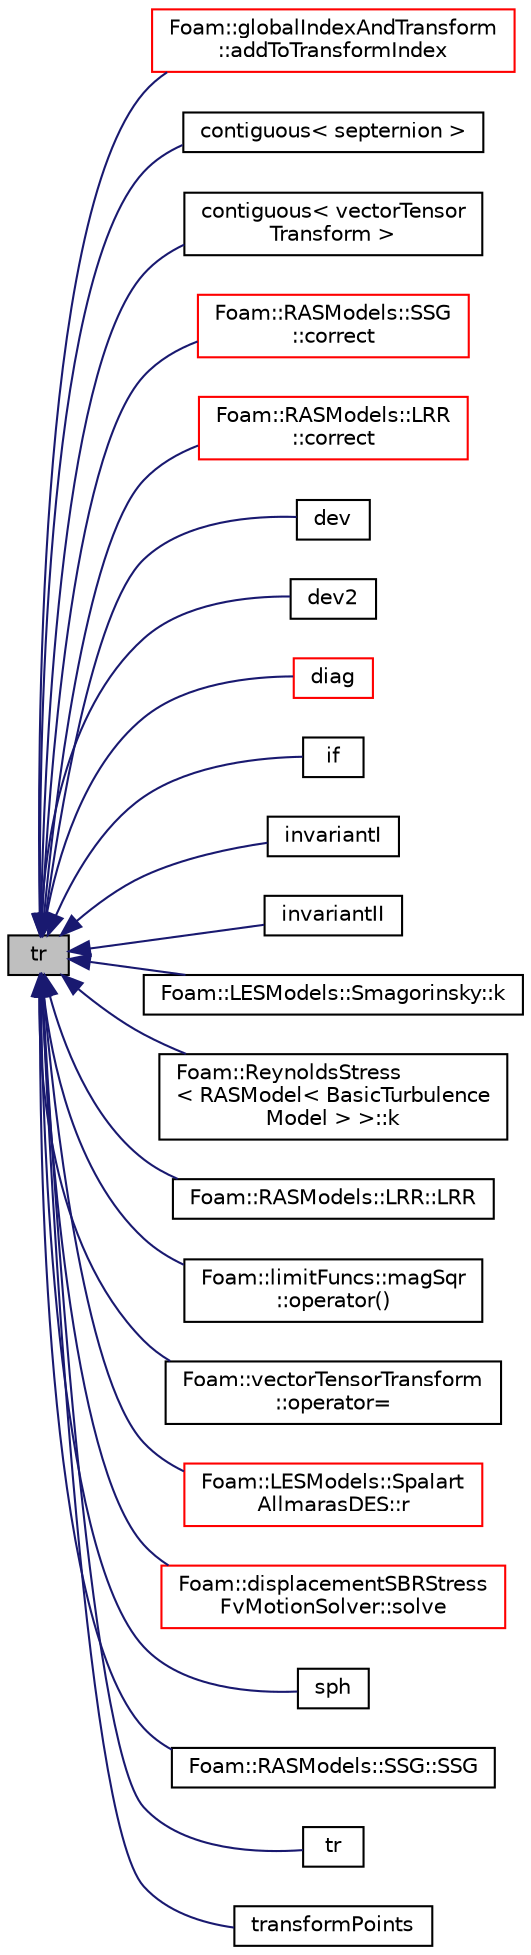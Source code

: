 digraph "tr"
{
  bgcolor="transparent";
  edge [fontname="Helvetica",fontsize="10",labelfontname="Helvetica",labelfontsize="10"];
  node [fontname="Helvetica",fontsize="10",shape=record];
  rankdir="LR";
  Node43183 [label="tr",height=0.2,width=0.4,color="black", fillcolor="grey75", style="filled", fontcolor="black"];
  Node43183 -> Node43184 [dir="back",color="midnightblue",fontsize="10",style="solid",fontname="Helvetica"];
  Node43184 [label="Foam::globalIndexAndTransform\l::addToTransformIndex",height=0.2,width=0.4,color="red",URL="$a28849.html#ae9329ecbff5414c32adf2e3ea298efad",tooltip="Add patch transformation to transformIndex. Return new. "];
  Node43183 -> Node43193 [dir="back",color="midnightblue",fontsize="10",style="solid",fontname="Helvetica"];
  Node43193 [label="contiguous\< septernion \>",height=0.2,width=0.4,color="black",URL="$a21851.html#af4b73ee820f019d5f7359f07d1cf2d6b",tooltip="Data associated with septernion type are contiguous. "];
  Node43183 -> Node43194 [dir="back",color="midnightblue",fontsize="10",style="solid",fontname="Helvetica"];
  Node43194 [label="contiguous\< vectorTensor\lTransform \>",height=0.2,width=0.4,color="black",URL="$a21851.html#a6ce157d2f9ca6e142ae0545daa13fae0",tooltip="Data associated with vectorTensorTransform type are contiguous. "];
  Node43183 -> Node43195 [dir="back",color="midnightblue",fontsize="10",style="solid",fontname="Helvetica"];
  Node43195 [label="Foam::RASModels::SSG\l::correct",height=0.2,width=0.4,color="red",URL="$a32377.html#a3ae44b28050c3aa494c1d8e18cf618c1",tooltip="Solve the turbulence equations and correct eddy-Viscosity and. "];
  Node43183 -> Node43197 [dir="back",color="midnightblue",fontsize="10",style="solid",fontname="Helvetica"];
  Node43197 [label="Foam::RASModels::LRR\l::correct",height=0.2,width=0.4,color="red",URL="$a32357.html#a3ae44b28050c3aa494c1d8e18cf618c1",tooltip="Solve the turbulence equations and correct eddy-Viscosity and. "];
  Node43183 -> Node43199 [dir="back",color="midnightblue",fontsize="10",style="solid",fontname="Helvetica"];
  Node43199 [label="dev",height=0.2,width=0.4,color="black",URL="$a21851.html#a560470217689182b6af0151aad48e69c",tooltip="Return the deviatoric part of a symmetric tensor. "];
  Node43183 -> Node43200 [dir="back",color="midnightblue",fontsize="10",style="solid",fontname="Helvetica"];
  Node43200 [label="dev2",height=0.2,width=0.4,color="black",URL="$a21851.html#abd54080f00600e590fe507914355fb5c",tooltip="Return the deviatoric part of a symmetric tensor. "];
  Node43183 -> Node43201 [dir="back",color="midnightblue",fontsize="10",style="solid",fontname="Helvetica"];
  Node43201 [label="diag",height=0.2,width=0.4,color="red",URL="$a21851.html#a8cdb0ba0633c91ed7041368519cd217c"];
  Node43183 -> Node43326 [dir="back",color="midnightblue",fontsize="10",style="solid",fontname="Helvetica"];
  Node43326 [label="if",height=0.2,width=0.4,color="black",URL="$a41453.html#a7c777e0673d4ff5a26cf1b69ba87fcea"];
  Node43183 -> Node43327 [dir="back",color="midnightblue",fontsize="10",style="solid",fontname="Helvetica"];
  Node43327 [label="invariantI",height=0.2,width=0.4,color="black",URL="$a21851.html#a21a5514d82b5538fecc71fd9eec6ab96",tooltip="Return the 1st invariant of a symmetric tensor. "];
  Node43183 -> Node43328 [dir="back",color="midnightblue",fontsize="10",style="solid",fontname="Helvetica"];
  Node43328 [label="invariantII",height=0.2,width=0.4,color="black",URL="$a21851.html#a80f4a4e114b95296270a2d1b8cf1d047",tooltip="Return the 2nd invariant of a symmetric tensor. "];
  Node43183 -> Node43329 [dir="back",color="midnightblue",fontsize="10",style="solid",fontname="Helvetica"];
  Node43329 [label="Foam::LESModels::Smagorinsky::k",height=0.2,width=0.4,color="black",URL="$a32281.html#a5d7bb8627580192641090e97803fd54d",tooltip="Return SGS kinetic energy. "];
  Node43183 -> Node43330 [dir="back",color="midnightblue",fontsize="10",style="solid",fontname="Helvetica"];
  Node43330 [label="Foam::ReynoldsStress\l\< RASModel\< BasicTurbulence\lModel \> \>::k",height=0.2,width=0.4,color="black",URL="$a32389.html#a4170ffa4e33cb7b1e7421485e6e11f81",tooltip="Return the turbulence kinetic energy. "];
  Node43183 -> Node43331 [dir="back",color="midnightblue",fontsize="10",style="solid",fontname="Helvetica"];
  Node43331 [label="Foam::RASModels::LRR::LRR",height=0.2,width=0.4,color="black",URL="$a32357.html#a8e5876f967d41986458bf1b4e56880f1",tooltip="Construct from components. "];
  Node43183 -> Node43332 [dir="back",color="midnightblue",fontsize="10",style="solid",fontname="Helvetica"];
  Node43332 [label="Foam::limitFuncs::magSqr\l::operator()",height=0.2,width=0.4,color="black",URL="$a23849.html#aea1bf6c7e32ccf2cf100fac91e73d642"];
  Node43183 -> Node43333 [dir="back",color="midnightblue",fontsize="10",style="solid",fontname="Helvetica"];
  Node43333 [label="Foam::vectorTensorTransform\l::operator=",height=0.2,width=0.4,color="black",URL="$a28857.html#a5d08651da1e9f1b0e729345bc3019bb9"];
  Node43183 -> Node43334 [dir="back",color="midnightblue",fontsize="10",style="solid",fontname="Helvetica"];
  Node43334 [label="Foam::LESModels::Spalart\lAllmarasDES::r",height=0.2,width=0.4,color="red",URL="$a32289.html#aa96b9c1589cbd3475b21a15a1e1c030a"];
  Node43183 -> Node43341 [dir="back",color="midnightblue",fontsize="10",style="solid",fontname="Helvetica"];
  Node43341 [label="Foam::displacementSBRStress\lFvMotionSolver::solve",height=0.2,width=0.4,color="red",URL="$a24453.html#af7d39f0eac0af0ed5785935ac72a1e7d",tooltip="Solve for motion. "];
  Node43183 -> Node43343 [dir="back",color="midnightblue",fontsize="10",style="solid",fontname="Helvetica"];
  Node43343 [label="sph",height=0.2,width=0.4,color="black",URL="$a21851.html#a8fb118fe363fa3ad12abbcb22153f6a1",tooltip="Return the spherical part of a symmetric tensor. "];
  Node43183 -> Node43344 [dir="back",color="midnightblue",fontsize="10",style="solid",fontname="Helvetica"];
  Node43344 [label="Foam::RASModels::SSG::SSG",height=0.2,width=0.4,color="black",URL="$a32377.html#a2f41db74431d003903c7e650177ba0f7",tooltip="Construct from components. "];
  Node43183 -> Node43345 [dir="back",color="midnightblue",fontsize="10",style="solid",fontname="Helvetica"];
  Node43345 [label="tr",height=0.2,width=0.4,color="black",URL="$a21851.html#ae4a0f50598a8f30fdf0808103dbd620a"];
  Node43183 -> Node43346 [dir="back",color="midnightblue",fontsize="10",style="solid",fontname="Helvetica"];
  Node43346 [label="transformPoints",height=0.2,width=0.4,color="black",URL="$a21851.html#a732a8e7f8daeb55551776a0a4840aa2d",tooltip="Transform given vectorField of coordinates with the given septernion. "];
}
